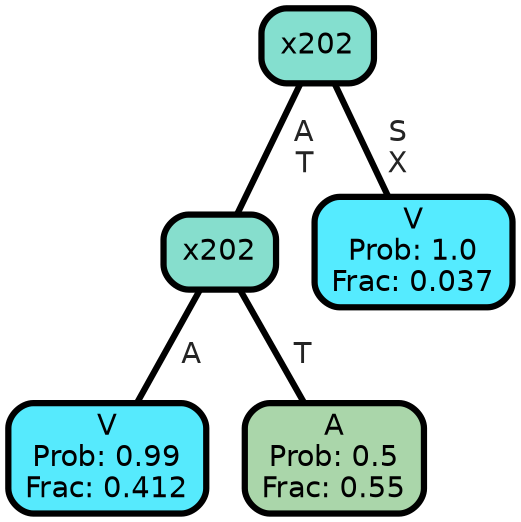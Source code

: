 graph Tree {
node [shape=box, style="filled, rounded",color="black",penwidth="3",fontcolor="black",                 fontname=helvetica] ;
graph [ranksep="0 equally", splines=straight,                 bgcolor=transparent, dpi=200] ;
edge [fontname=helvetica, fontweight=bold,fontcolor=grey14,color=black] ;
0 [label="V
Prob: 0.99
Frac: 0.412", fillcolor="#56eafd"] ;
1 [label="x202", fillcolor="#86decd"] ;
2 [label="A
Prob: 0.5
Frac: 0.55", fillcolor="#aad6aa"] ;
3 [label="x202", fillcolor="#84dfcf"] ;
4 [label="V
Prob: 1.0
Frac: 0.037", fillcolor="#55ebff"] ;
1 -- 0 [label=" A",penwidth=3] ;
1 -- 2 [label=" T",penwidth=3] ;
3 -- 1 [label=" A\n T",penwidth=3] ;
3 -- 4 [label=" S\n X",penwidth=3] ;
{rank = same;}}